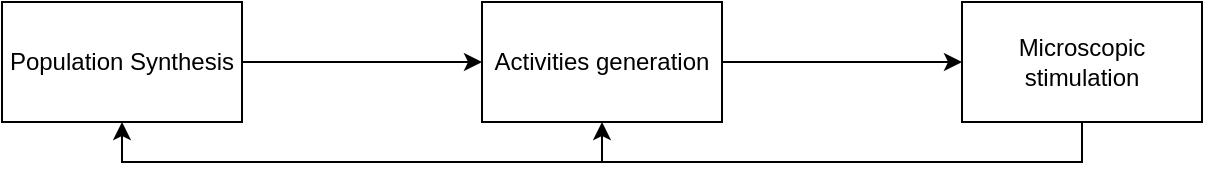<mxfile version="20.2.3" type="github">
  <diagram id="PY-lXQE63bLjCUSireyt" name="Page-1">
    <mxGraphModel dx="782" dy="468" grid="1" gridSize="10" guides="1" tooltips="1" connect="1" arrows="1" fold="1" page="1" pageScale="1" pageWidth="827" pageHeight="1169" math="0" shadow="0">
      <root>
        <mxCell id="0" />
        <mxCell id="1" parent="0" />
        <mxCell id="jwCAd1BBkAyQGHnNlh4i-4" style="edgeStyle=orthogonalEdgeStyle;rounded=0;orthogonalLoop=1;jettySize=auto;html=1;exitX=1;exitY=0.5;exitDx=0;exitDy=0;entryX=0;entryY=0.5;entryDx=0;entryDy=0;" edge="1" parent="1" source="jwCAd1BBkAyQGHnNlh4i-1" target="jwCAd1BBkAyQGHnNlh4i-2">
          <mxGeometry relative="1" as="geometry" />
        </mxCell>
        <mxCell id="jwCAd1BBkAyQGHnNlh4i-1" value="Population Synthesis" style="rounded=0;whiteSpace=wrap;html=1;" vertex="1" parent="1">
          <mxGeometry x="80" y="525" width="120" height="60" as="geometry" />
        </mxCell>
        <mxCell id="jwCAd1BBkAyQGHnNlh4i-5" style="edgeStyle=orthogonalEdgeStyle;rounded=0;orthogonalLoop=1;jettySize=auto;html=1;exitX=1;exitY=0.5;exitDx=0;exitDy=0;entryX=0;entryY=0.5;entryDx=0;entryDy=0;" edge="1" parent="1" source="jwCAd1BBkAyQGHnNlh4i-2" target="jwCAd1BBkAyQGHnNlh4i-3">
          <mxGeometry relative="1" as="geometry" />
        </mxCell>
        <mxCell id="jwCAd1BBkAyQGHnNlh4i-2" value="Activities generation" style="rounded=0;whiteSpace=wrap;html=1;" vertex="1" parent="1">
          <mxGeometry x="320" y="525" width="120" height="60" as="geometry" />
        </mxCell>
        <mxCell id="jwCAd1BBkAyQGHnNlh4i-6" style="edgeStyle=orthogonalEdgeStyle;rounded=0;orthogonalLoop=1;jettySize=auto;html=1;entryX=0.5;entryY=1;entryDx=0;entryDy=0;" edge="1" parent="1" source="jwCAd1BBkAyQGHnNlh4i-3" target="jwCAd1BBkAyQGHnNlh4i-2">
          <mxGeometry relative="1" as="geometry">
            <Array as="points">
              <mxPoint x="620" y="605" />
              <mxPoint x="380" y="605" />
            </Array>
          </mxGeometry>
        </mxCell>
        <mxCell id="jwCAd1BBkAyQGHnNlh4i-7" style="edgeStyle=orthogonalEdgeStyle;rounded=0;orthogonalLoop=1;jettySize=auto;html=1;entryX=0.5;entryY=1;entryDx=0;entryDy=0;" edge="1" parent="1" source="jwCAd1BBkAyQGHnNlh4i-3" target="jwCAd1BBkAyQGHnNlh4i-1">
          <mxGeometry relative="1" as="geometry">
            <Array as="points">
              <mxPoint x="620" y="605" />
              <mxPoint x="140" y="605" />
            </Array>
          </mxGeometry>
        </mxCell>
        <mxCell id="jwCAd1BBkAyQGHnNlh4i-3" value="Microscopic stimulation" style="rounded=0;whiteSpace=wrap;html=1;" vertex="1" parent="1">
          <mxGeometry x="560" y="525" width="120" height="60" as="geometry" />
        </mxCell>
      </root>
    </mxGraphModel>
  </diagram>
</mxfile>
